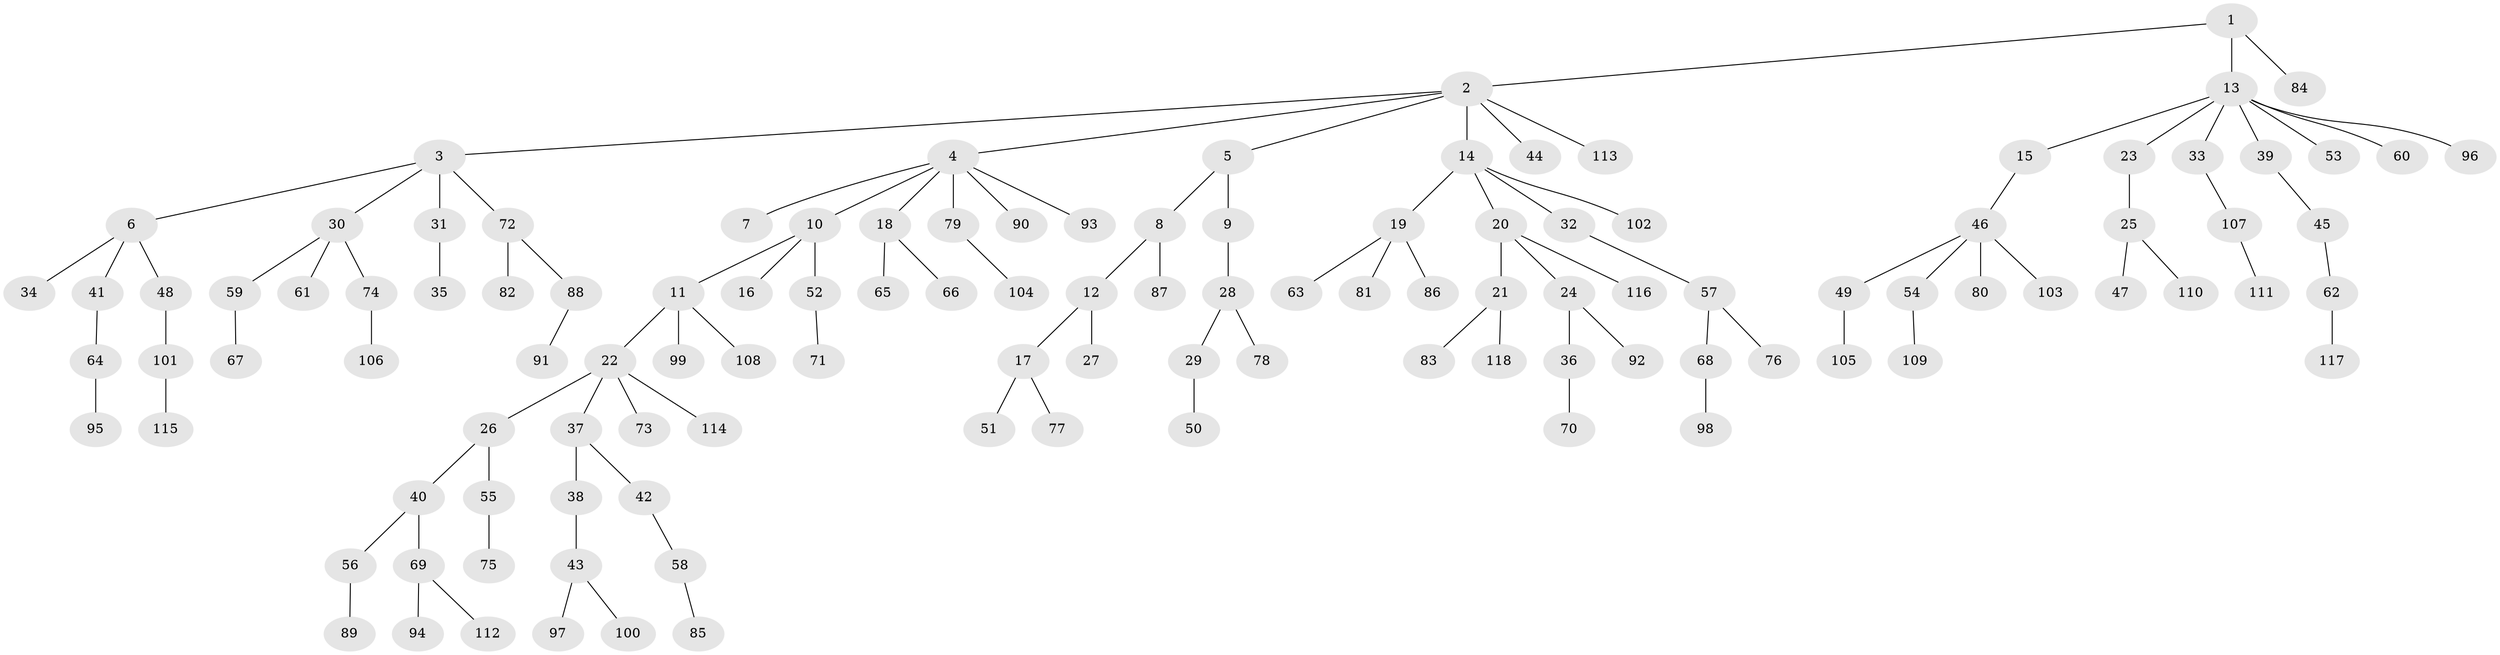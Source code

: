 // coarse degree distribution, {2: 0.21686746987951808, 10: 0.012048192771084338, 5: 0.024096385542168676, 6: 0.012048192771084338, 3: 0.0963855421686747, 4: 0.07228915662650602, 1: 0.5542168674698795, 8: 0.012048192771084338}
// Generated by graph-tools (version 1.1) at 2025/42/03/06/25 10:42:02]
// undirected, 118 vertices, 117 edges
graph export_dot {
graph [start="1"]
  node [color=gray90,style=filled];
  1;
  2;
  3;
  4;
  5;
  6;
  7;
  8;
  9;
  10;
  11;
  12;
  13;
  14;
  15;
  16;
  17;
  18;
  19;
  20;
  21;
  22;
  23;
  24;
  25;
  26;
  27;
  28;
  29;
  30;
  31;
  32;
  33;
  34;
  35;
  36;
  37;
  38;
  39;
  40;
  41;
  42;
  43;
  44;
  45;
  46;
  47;
  48;
  49;
  50;
  51;
  52;
  53;
  54;
  55;
  56;
  57;
  58;
  59;
  60;
  61;
  62;
  63;
  64;
  65;
  66;
  67;
  68;
  69;
  70;
  71;
  72;
  73;
  74;
  75;
  76;
  77;
  78;
  79;
  80;
  81;
  82;
  83;
  84;
  85;
  86;
  87;
  88;
  89;
  90;
  91;
  92;
  93;
  94;
  95;
  96;
  97;
  98;
  99;
  100;
  101;
  102;
  103;
  104;
  105;
  106;
  107;
  108;
  109;
  110;
  111;
  112;
  113;
  114;
  115;
  116;
  117;
  118;
  1 -- 2;
  1 -- 13;
  1 -- 84;
  2 -- 3;
  2 -- 4;
  2 -- 5;
  2 -- 14;
  2 -- 44;
  2 -- 113;
  3 -- 6;
  3 -- 30;
  3 -- 31;
  3 -- 72;
  4 -- 7;
  4 -- 10;
  4 -- 18;
  4 -- 79;
  4 -- 90;
  4 -- 93;
  5 -- 8;
  5 -- 9;
  6 -- 34;
  6 -- 41;
  6 -- 48;
  8 -- 12;
  8 -- 87;
  9 -- 28;
  10 -- 11;
  10 -- 16;
  10 -- 52;
  11 -- 22;
  11 -- 99;
  11 -- 108;
  12 -- 17;
  12 -- 27;
  13 -- 15;
  13 -- 23;
  13 -- 33;
  13 -- 39;
  13 -- 53;
  13 -- 60;
  13 -- 96;
  14 -- 19;
  14 -- 20;
  14 -- 32;
  14 -- 102;
  15 -- 46;
  17 -- 51;
  17 -- 77;
  18 -- 65;
  18 -- 66;
  19 -- 63;
  19 -- 81;
  19 -- 86;
  20 -- 21;
  20 -- 24;
  20 -- 116;
  21 -- 83;
  21 -- 118;
  22 -- 26;
  22 -- 37;
  22 -- 73;
  22 -- 114;
  23 -- 25;
  24 -- 36;
  24 -- 92;
  25 -- 47;
  25 -- 110;
  26 -- 40;
  26 -- 55;
  28 -- 29;
  28 -- 78;
  29 -- 50;
  30 -- 59;
  30 -- 61;
  30 -- 74;
  31 -- 35;
  32 -- 57;
  33 -- 107;
  36 -- 70;
  37 -- 38;
  37 -- 42;
  38 -- 43;
  39 -- 45;
  40 -- 56;
  40 -- 69;
  41 -- 64;
  42 -- 58;
  43 -- 97;
  43 -- 100;
  45 -- 62;
  46 -- 49;
  46 -- 54;
  46 -- 80;
  46 -- 103;
  48 -- 101;
  49 -- 105;
  52 -- 71;
  54 -- 109;
  55 -- 75;
  56 -- 89;
  57 -- 68;
  57 -- 76;
  58 -- 85;
  59 -- 67;
  62 -- 117;
  64 -- 95;
  68 -- 98;
  69 -- 94;
  69 -- 112;
  72 -- 82;
  72 -- 88;
  74 -- 106;
  79 -- 104;
  88 -- 91;
  101 -- 115;
  107 -- 111;
}
